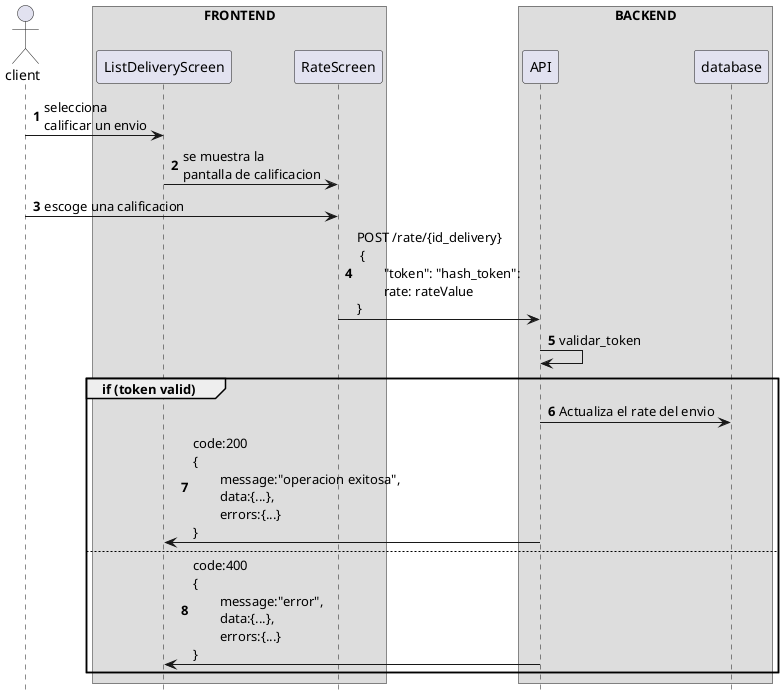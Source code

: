 @startuml
hide footbox
autonumber

actor client

box "FRONTEND"
participant ListDeliveryScreen
participant RateScreen
end box

box "BACKEND"
participant API
participant database
end box


client -> ListDeliveryScreen: selecciona \ncalificar un envio
ListDeliveryScreen -> RateScreen: se muestra la \npantalla de calificacion
client -> RateScreen: escoge una calificacion
RateScreen-> API: POST /rate/{id_delivery}\n { \n\t"token": "hash_token": \n\trate: rateValue \n}
API->API: validar_token

group if (token valid)
API -> database: Actualiza el rate del envio
API -> ListDeliveryScreen: code:200\n{\n\tmessage:"operacion exitosa", \n\tdata:{...},\n\terrors:{...}\n}

else
  API -> ListDeliveryScreen: code:400\n{\n\tmessage:"error", \n\tdata:{...},\n\terrors:{...}\n}
end

@enduml
